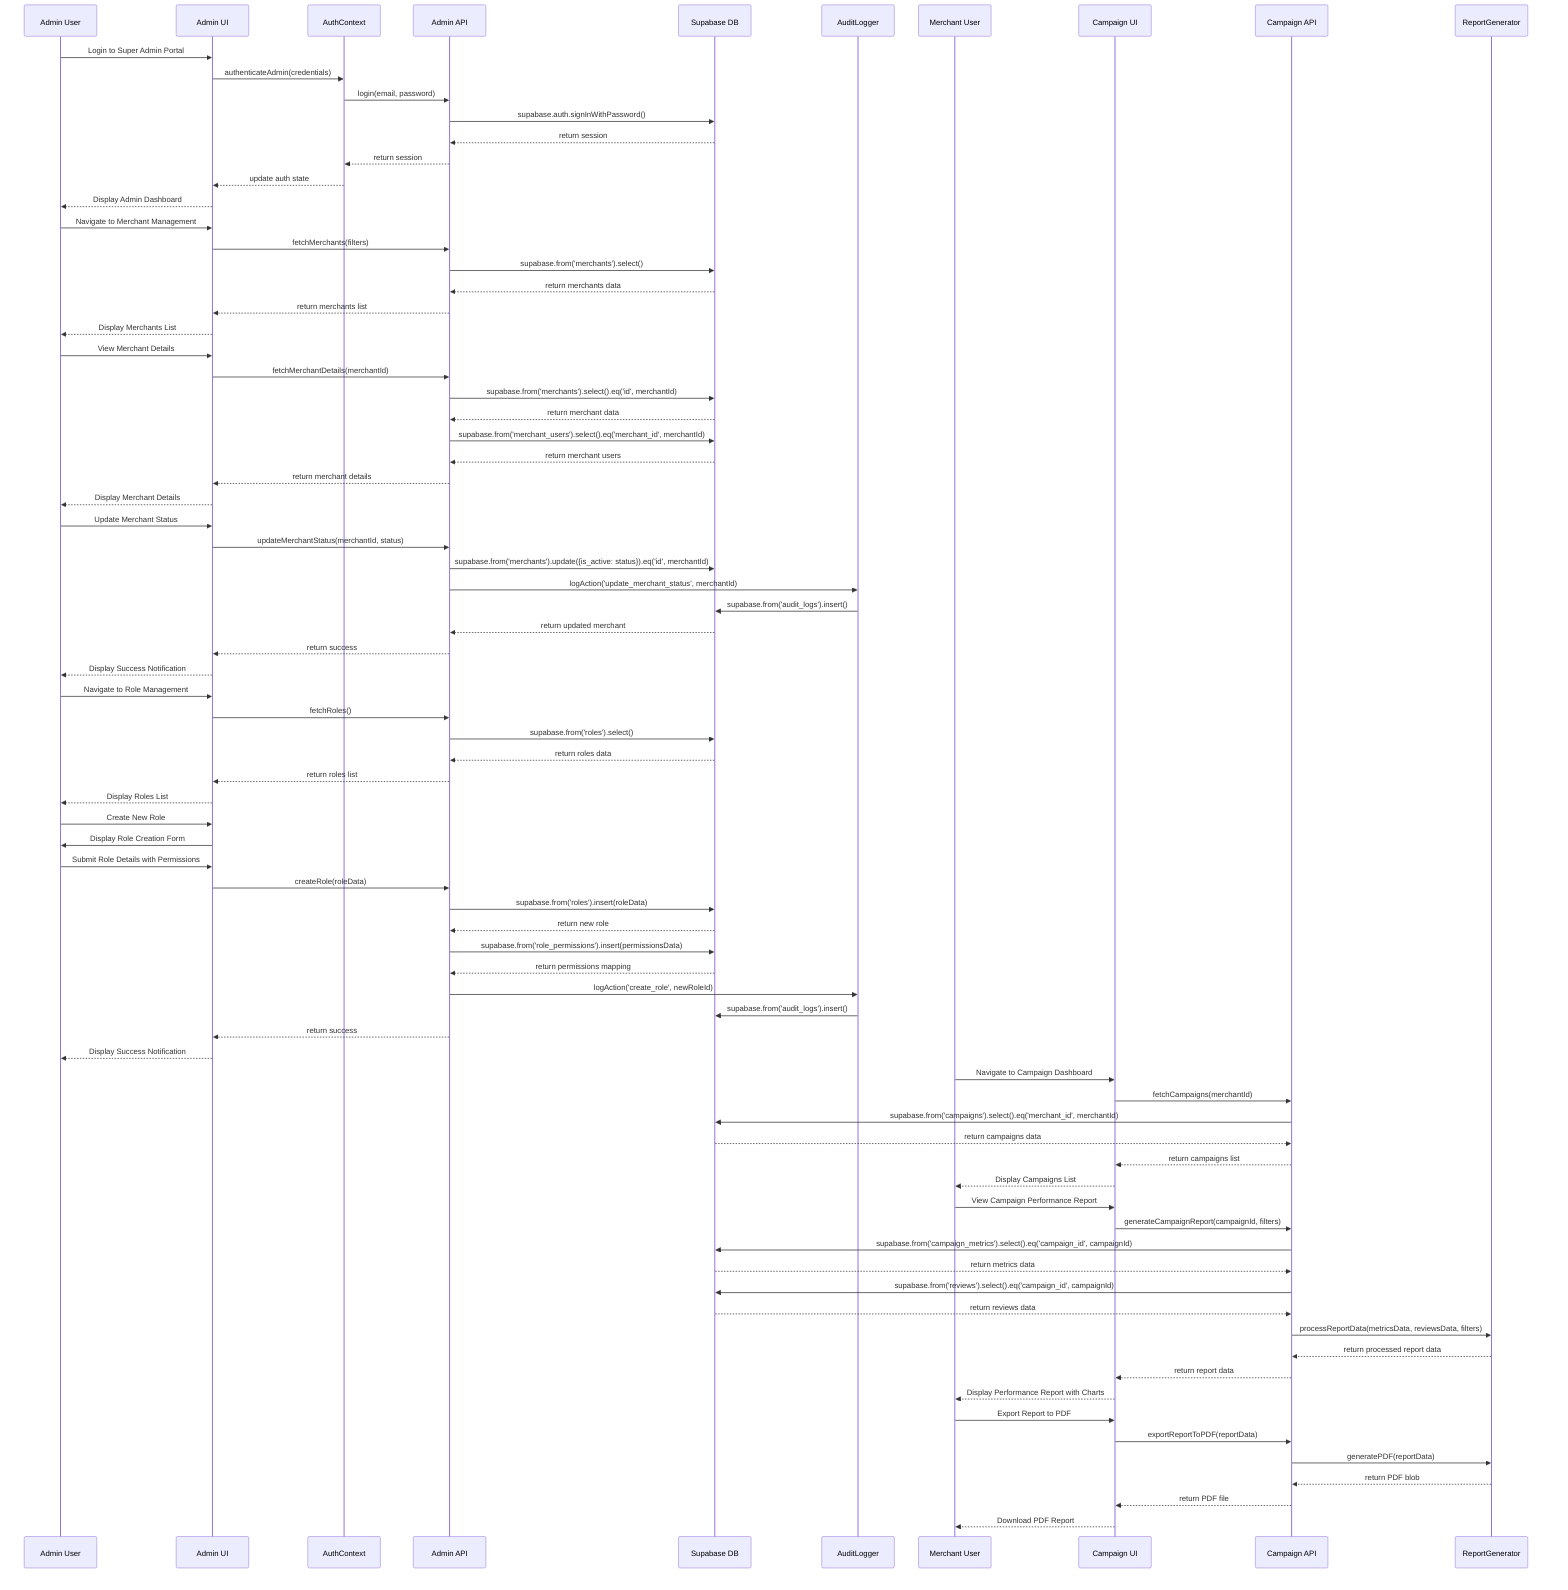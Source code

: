 sequenceDiagram
    participant Admin as Admin User
    participant UI as Admin UI
    participant AC as AuthContext
    participant API as Admin API
    participant DB as Supabase DB
    participant Log as AuditLogger

    %% Super Admin Portal - Merchant Management Flow
    Admin->>UI: Login to Super Admin Portal
    UI->>AC: authenticateAdmin(credentials)
    AC->>API: login(email, password)
    API->>DB: supabase.auth.signInWithPassword()
    DB-->>API: return session
    API-->>AC: return session
    AC-->>UI: update auth state
    UI-->>Admin: Display Admin Dashboard

    Admin->>UI: Navigate to Merchant Management
    UI->>API: fetchMerchants(filters)
    API->>DB: supabase.from('merchants').select()
    DB-->>API: return merchants data
    API-->>UI: return merchants list
    UI-->>Admin: Display Merchants List

    Admin->>UI: View Merchant Details
    UI->>API: fetchMerchantDetails(merchantId)
    API->>DB: supabase.from('merchants').select().eq('id', merchantId)
    DB-->>API: return merchant data
    API->>DB: supabase.from('merchant_users').select().eq('merchant_id', merchantId)
    DB-->>API: return merchant users
    API-->>UI: return merchant details
    UI-->>Admin: Display Merchant Details

    Admin->>UI: Update Merchant Status
    UI->>API: updateMerchantStatus(merchantId, status)
    API->>DB: supabase.from('merchants').update({is_active: status}).eq('id', merchantId)
    API->>Log: logAction('update_merchant_status', merchantId)
    Log->>DB: supabase.from('audit_logs').insert()
    DB-->>API: return updated merchant
    API-->>UI: return success
    UI-->>Admin: Display Success Notification

    %% Super Admin Portal - User Role Management Flow
    Admin->>UI: Navigate to Role Management
    UI->>API: fetchRoles()
    API->>DB: supabase.from('roles').select()
    DB-->>API: return roles data
    API-->>UI: return roles list
    UI-->>Admin: Display Roles List

    Admin->>UI: Create New Role
    UI->>Admin: Display Role Creation Form
    Admin->>UI: Submit Role Details with Permissions
    UI->>API: createRole(roleData)
    API->>DB: supabase.from('roles').insert(roleData)
    DB-->>API: return new role
    API->>DB: supabase.from('role_permissions').insert(permissionsData)
    DB-->>API: return permissions mapping
    API->>Log: logAction('create_role', newRoleId)
    Log->>DB: supabase.from('audit_logs').insert()
    API-->>UI: return success
    UI-->>Admin: Display Success Notification

    %% Campaign Management - Enhanced Reporting Flow
    participant Merchant as Merchant User
    participant CUI as Campaign UI
    participant CAPI as Campaign API
    participant Report as ReportGenerator

    Merchant->>CUI: Navigate to Campaign Dashboard
    CUI->>CAPI: fetchCampaigns(merchantId)
    CAPI->>DB: supabase.from('campaigns').select().eq('merchant_id', merchantId)
    DB-->>CAPI: return campaigns data
    CAPI-->>CUI: return campaigns list
    CUI-->>Merchant: Display Campaigns List

    Merchant->>CUI: View Campaign Performance Report
    CUI->>CAPI: generateCampaignReport(campaignId, filters)
    CAPI->>DB: supabase.from('campaign_metrics').select().eq('campaign_id', campaignId)
    DB-->>CAPI: return metrics data
    CAPI->>DB: supabase.from('reviews').select().eq('campaign_id', campaignId)
    DB-->>CAPI: return reviews data
    CAPI->>Report: processReportData(metricsData, reviewsData, filters)
    Report-->>CAPI: return processed report data
    CAPI-->>CUI: return report data
    CUI-->>Merchant: Display Performance Report with Charts

    Merchant->>CUI: Export Report to PDF
    CUI->>CAPI: exportReportToPDF(reportData)
    CAPI->>Report: generatePDF(reportData)
    Report-->>CAPI: return PDF blob
    CAPI-->>CUI: return PDF file
    CUI-->>Merchant: Download PDF Report
